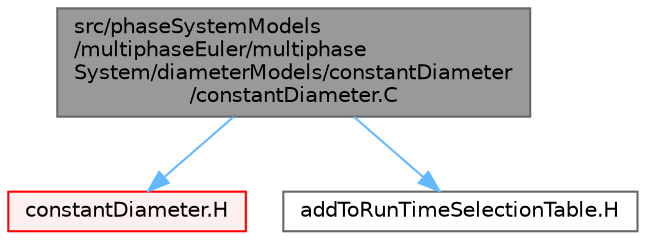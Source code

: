 digraph "src/phaseSystemModels/multiphaseEuler/multiphaseSystem/diameterModels/constantDiameter/constantDiameter.C"
{
 // LATEX_PDF_SIZE
  bgcolor="transparent";
  edge [fontname=Helvetica,fontsize=10,labelfontname=Helvetica,labelfontsize=10];
  node [fontname=Helvetica,fontsize=10,shape=box,height=0.2,width=0.4];
  Node1 [id="Node000001",label="src/phaseSystemModels\l/multiphaseEuler/multiphase\lSystem/diameterModels/constantDiameter\l/constantDiameter.C",height=0.2,width=0.4,color="gray40", fillcolor="grey60", style="filled", fontcolor="black",tooltip=" "];
  Node1 -> Node2 [id="edge1_Node000001_Node000002",color="steelblue1",style="solid",tooltip=" "];
  Node2 [id="Node000002",label="constantDiameter.H",height=0.2,width=0.4,color="red", fillcolor="#FFF0F0", style="filled",URL="$multiphaseEuler_2multiphaseSystem_2diameterModels_2constantDiameter_2constantDiameter_8H.html",tooltip=" "];
  Node1 -> Node4 [id="edge2_Node000001_Node000004",color="steelblue1",style="solid",tooltip=" "];
  Node4 [id="Node000004",label="addToRunTimeSelectionTable.H",height=0.2,width=0.4,color="grey40", fillcolor="white", style="filled",URL="$addToRunTimeSelectionTable_8H.html",tooltip="Macros for easy insertion into run-time selection tables."];
}
